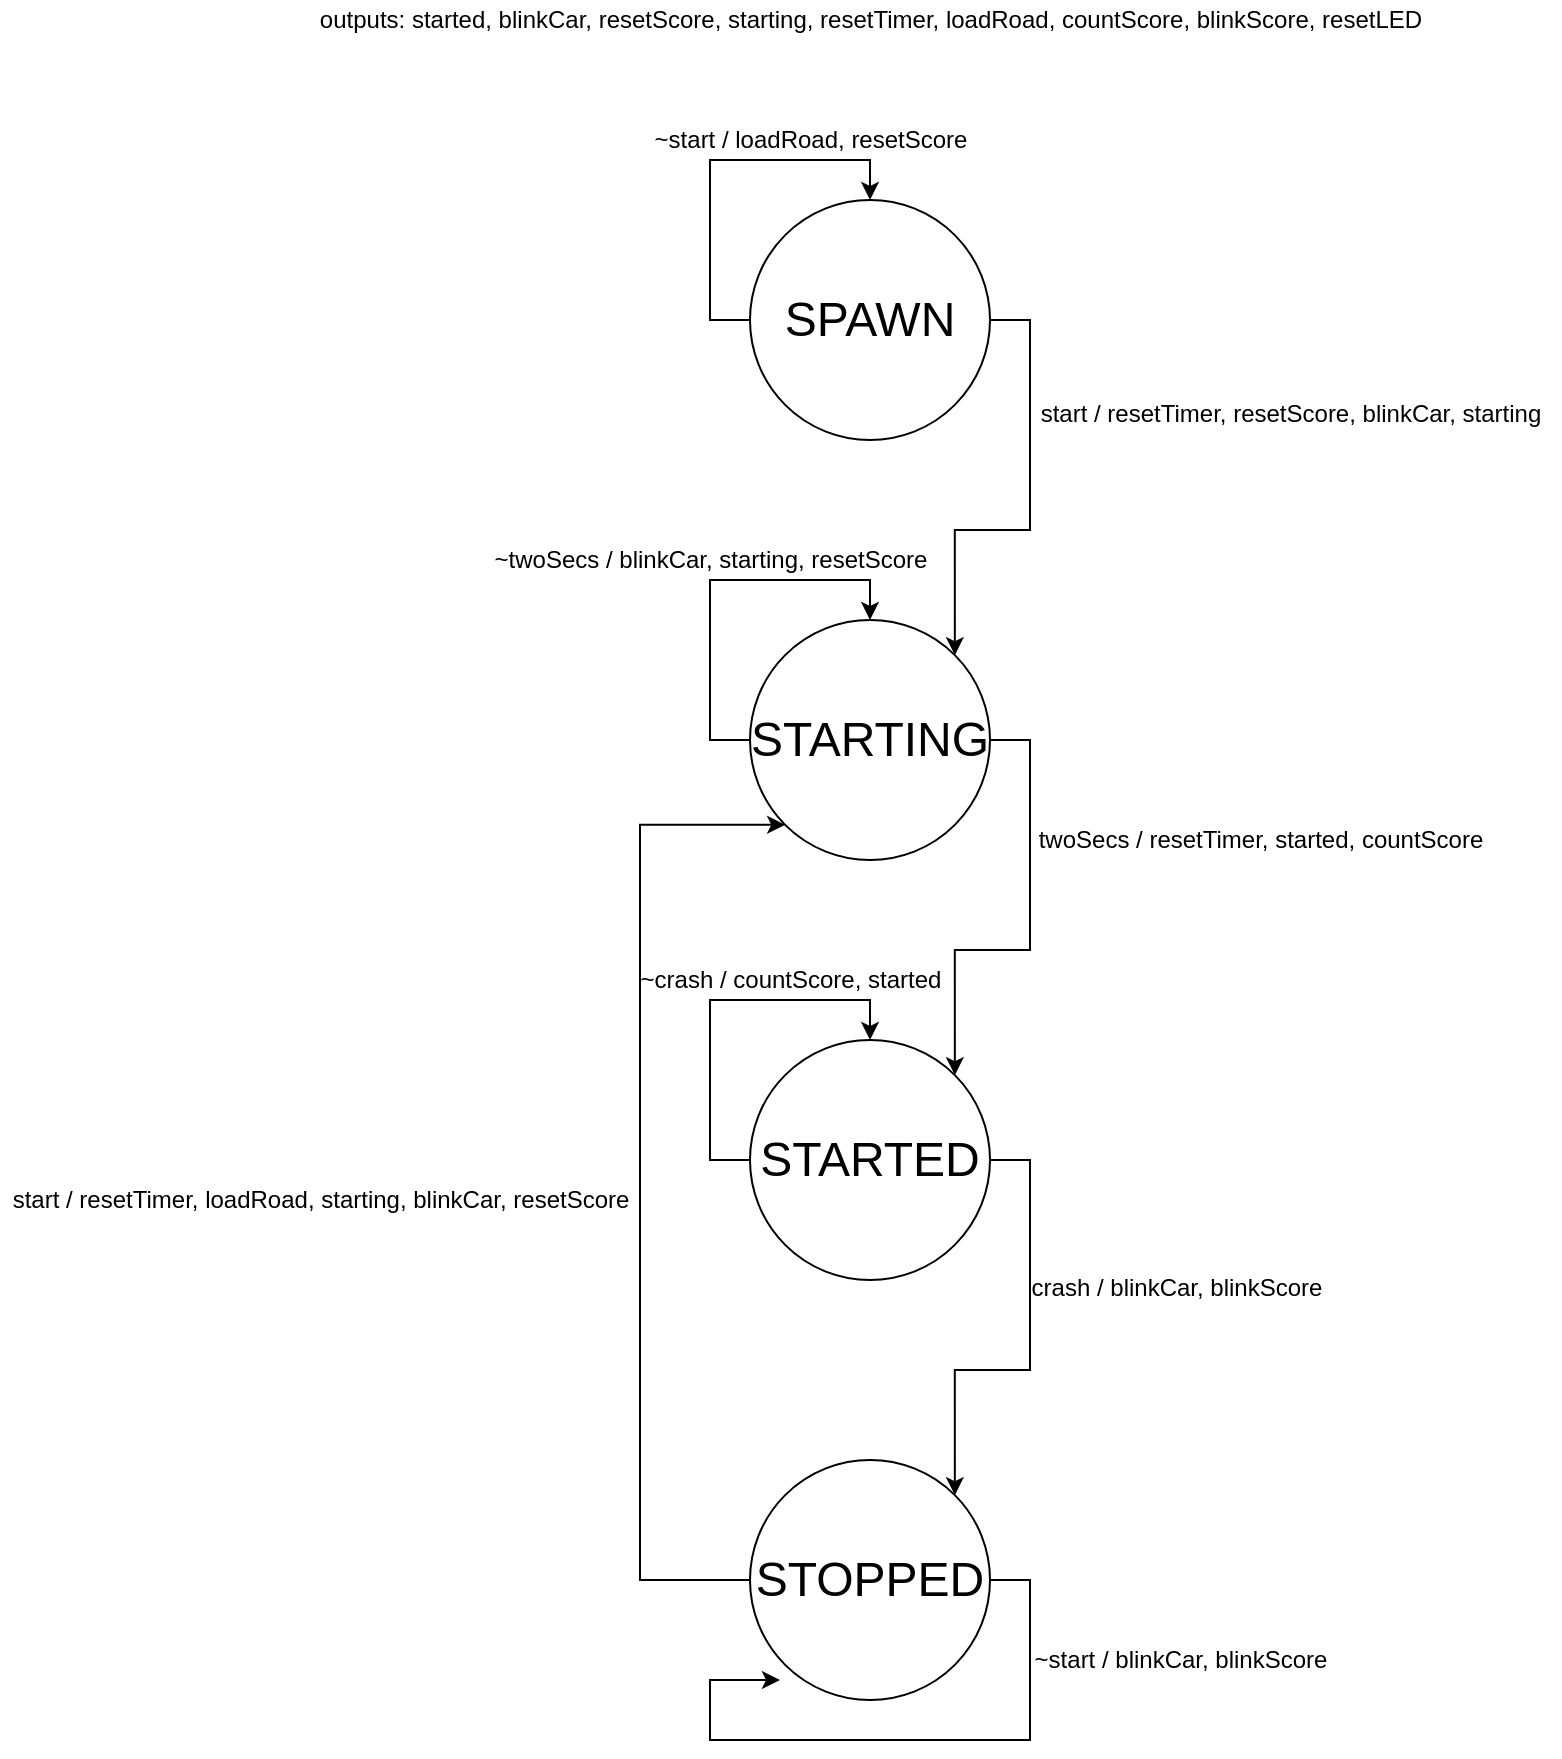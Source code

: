 <mxfile version="12.8.4" type="google"><diagram id="azRnzTuNJWtLp7a2sgl7" name="Page-1"><mxGraphModel dx="1552" dy="761" grid="1" gridSize="10" guides="1" tooltips="1" connect="1" arrows="1" fold="1" page="1" pageScale="1" pageWidth="850" pageHeight="1100" math="0" shadow="0"><root><mxCell id="0"/><mxCell id="1" parent="0"/><mxCell id="YVM3LagoWnky1pOSG5zR-7" style="edgeStyle=orthogonalEdgeStyle;rounded=0;orthogonalLoop=1;jettySize=auto;html=1;exitX=1;exitY=0.5;exitDx=0;exitDy=0;entryX=1;entryY=0;entryDx=0;entryDy=0;" edge="1" parent="1" source="YVM3LagoWnky1pOSG5zR-1" target="YVM3LagoWnky1pOSG5zR-4"><mxGeometry relative="1" as="geometry"/></mxCell><mxCell id="YVM3LagoWnky1pOSG5zR-9" style="edgeStyle=orthogonalEdgeStyle;rounded=0;orthogonalLoop=1;jettySize=auto;html=1;exitX=0;exitY=0.5;exitDx=0;exitDy=0;" edge="1" parent="1" source="YVM3LagoWnky1pOSG5zR-1" target="YVM3LagoWnky1pOSG5zR-1"><mxGeometry relative="1" as="geometry"><mxPoint x="410" y="530" as="targetPoint"/><Array as="points"><mxPoint x="345" y="600"/><mxPoint x="345" y="520"/><mxPoint x="425" y="520"/></Array></mxGeometry></mxCell><mxCell id="YVM3LagoWnky1pOSG5zR-1" value="&lt;font style=&quot;font-size: 24px&quot;&gt;STARTED&lt;/font&gt;" style="ellipse;whiteSpace=wrap;html=1;" vertex="1" parent="1"><mxGeometry x="365" y="540" width="120" height="120" as="geometry"/></mxCell><mxCell id="YVM3LagoWnky1pOSG5zR-6" style="edgeStyle=orthogonalEdgeStyle;rounded=0;orthogonalLoop=1;jettySize=auto;html=1;exitX=1;exitY=0.5;exitDx=0;exitDy=0;entryX=1;entryY=0;entryDx=0;entryDy=0;" edge="1" parent="1" source="YVM3LagoWnky1pOSG5zR-2" target="YVM3LagoWnky1pOSG5zR-1"><mxGeometry relative="1" as="geometry"/></mxCell><mxCell id="YVM3LagoWnky1pOSG5zR-12" style="edgeStyle=orthogonalEdgeStyle;rounded=0;orthogonalLoop=1;jettySize=auto;html=1;exitX=0;exitY=0.5;exitDx=0;exitDy=0;" edge="1" parent="1" source="YVM3LagoWnky1pOSG5zR-2" target="YVM3LagoWnky1pOSG5zR-2"><mxGeometry relative="1" as="geometry"><mxPoint x="370" y="320" as="targetPoint"/><Array as="points"><mxPoint x="345" y="390"/><mxPoint x="345" y="310"/><mxPoint x="425" y="310"/></Array></mxGeometry></mxCell><mxCell id="YVM3LagoWnky1pOSG5zR-2" value="&lt;font style=&quot;font-size: 24px&quot;&gt;STARTING&lt;/font&gt;" style="ellipse;whiteSpace=wrap;html=1;" vertex="1" parent="1"><mxGeometry x="365" y="330" width="120" height="120" as="geometry"/></mxCell><mxCell id="YVM3LagoWnky1pOSG5zR-5" style="edgeStyle=orthogonalEdgeStyle;rounded=0;orthogonalLoop=1;jettySize=auto;html=1;exitX=1;exitY=0.5;exitDx=0;exitDy=0;entryX=1;entryY=0;entryDx=0;entryDy=0;" edge="1" parent="1" source="YVM3LagoWnky1pOSG5zR-3" target="YVM3LagoWnky1pOSG5zR-2"><mxGeometry relative="1" as="geometry"/></mxCell><mxCell id="YVM3LagoWnky1pOSG5zR-13" style="edgeStyle=orthogonalEdgeStyle;rounded=0;orthogonalLoop=1;jettySize=auto;html=1;exitX=0;exitY=0.5;exitDx=0;exitDy=0;" edge="1" parent="1" source="YVM3LagoWnky1pOSG5zR-3" target="YVM3LagoWnky1pOSG5zR-3"><mxGeometry relative="1" as="geometry"><mxPoint x="390" y="110" as="targetPoint"/><Array as="points"><mxPoint x="345" y="180"/><mxPoint x="345" y="100"/><mxPoint x="425" y="100"/></Array></mxGeometry></mxCell><mxCell id="YVM3LagoWnky1pOSG5zR-3" value="&lt;font style=&quot;font-size: 24px&quot;&gt;SPAWN&lt;/font&gt;" style="ellipse;whiteSpace=wrap;html=1;" vertex="1" parent="1"><mxGeometry x="365" y="120" width="120" height="120" as="geometry"/></mxCell><mxCell id="YVM3LagoWnky1pOSG5zR-8" style="edgeStyle=orthogonalEdgeStyle;rounded=0;orthogonalLoop=1;jettySize=auto;html=1;exitX=0;exitY=0.5;exitDx=0;exitDy=0;entryX=0;entryY=1;entryDx=0;entryDy=0;" edge="1" parent="1" source="YVM3LagoWnky1pOSG5zR-4" target="YVM3LagoWnky1pOSG5zR-2"><mxGeometry relative="1" as="geometry"><Array as="points"><mxPoint x="310" y="810"/><mxPoint x="310" y="432"/></Array></mxGeometry></mxCell><mxCell id="YVM3LagoWnky1pOSG5zR-11" style="edgeStyle=orthogonalEdgeStyle;rounded=0;orthogonalLoop=1;jettySize=auto;html=1;exitX=1;exitY=0.5;exitDx=0;exitDy=0;" edge="1" parent="1" source="YVM3LagoWnky1pOSG5zR-4"><mxGeometry relative="1" as="geometry"><mxPoint x="380" y="860" as="targetPoint"/><Array as="points"><mxPoint x="505" y="810"/><mxPoint x="505" y="890"/><mxPoint x="345" y="890"/><mxPoint x="345" y="860"/><mxPoint x="380" y="860"/></Array></mxGeometry></mxCell><mxCell id="YVM3LagoWnky1pOSG5zR-4" value="&lt;font style=&quot;font-size: 24px&quot;&gt;STOPPED&lt;/font&gt;" style="ellipse;whiteSpace=wrap;html=1;" vertex="1" parent="1"><mxGeometry x="365" y="750" width="120" height="120" as="geometry"/></mxCell><mxCell id="YVM3LagoWnky1pOSG5zR-14" value="outputs:&amp;nbsp;started, blinkCar, resetScore, starting, resetTimer, loadRoad, countScore, blinkScore, resetLED" style="text;html=1;align=center;verticalAlign=middle;resizable=0;points=[];autosize=1;" vertex="1" parent="1"><mxGeometry x="140" y="20" width="570" height="20" as="geometry"/></mxCell><mxCell id="YVM3LagoWnky1pOSG5zR-15" value="~start / loadRoad, resetScore" style="text;html=1;align=center;verticalAlign=middle;resizable=0;points=[];autosize=1;" vertex="1" parent="1"><mxGeometry x="310" y="80" width="170" height="20" as="geometry"/></mxCell><mxCell id="YVM3LagoWnky1pOSG5zR-16" value="start / resetTimer, resetScore, blinkCar, starting" style="text;html=1;align=center;verticalAlign=middle;resizable=0;points=[];autosize=1;" vertex="1" parent="1"><mxGeometry x="500" y="217" width="270" height="20" as="geometry"/></mxCell><mxCell id="YVM3LagoWnky1pOSG5zR-17" value="~twoSecs / blinkCar, starting, resetScore" style="text;html=1;align=center;verticalAlign=middle;resizable=0;points=[];autosize=1;" vertex="1" parent="1"><mxGeometry x="230" y="290" width="230" height="20" as="geometry"/></mxCell><mxCell id="YVM3LagoWnky1pOSG5zR-18" value="twoSecs / resetTimer, started, countScore" style="text;html=1;align=center;verticalAlign=middle;resizable=0;points=[];autosize=1;" vertex="1" parent="1"><mxGeometry x="500" y="430" width="240" height="20" as="geometry"/></mxCell><mxCell id="YVM3LagoWnky1pOSG5zR-19" value="~crash / countScore, started" style="text;html=1;align=center;verticalAlign=middle;resizable=0;points=[];autosize=1;" vertex="1" parent="1"><mxGeometry x="300" y="500" width="170" height="20" as="geometry"/></mxCell><mxCell id="YVM3LagoWnky1pOSG5zR-20" value="crash / blinkCar, blinkScore" style="text;html=1;align=center;verticalAlign=middle;resizable=0;points=[];autosize=1;" vertex="1" parent="1"><mxGeometry x="498" y="654" width="160" height="20" as="geometry"/></mxCell><mxCell id="YVM3LagoWnky1pOSG5zR-21" value="~start / blinkCar, blinkScore" style="text;html=1;align=center;verticalAlign=middle;resizable=0;points=[];autosize=1;" vertex="1" parent="1"><mxGeometry x="500" y="840" width="160" height="20" as="geometry"/></mxCell><mxCell id="YVM3LagoWnky1pOSG5zR-22" value="start / resetTimer, loadRoad, starting, blinkCar, resetScore" style="text;html=1;align=center;verticalAlign=middle;resizable=0;points=[];autosize=1;" vertex="1" parent="1"><mxGeometry x="-10" y="610" width="320" height="20" as="geometry"/></mxCell></root></mxGraphModel></diagram></mxfile>